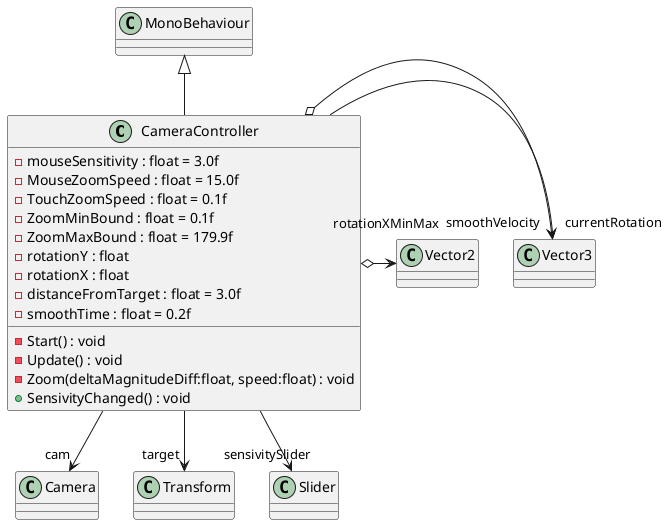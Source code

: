 @startuml
class CameraController {
    - mouseSensitivity : float = 3.0f
    - MouseZoomSpeed : float = 15.0f
    - TouchZoomSpeed : float = 0.1f
    - ZoomMinBound : float = 0.1f
    - ZoomMaxBound : float = 179.9f
    - rotationY : float
    - rotationX : float
    - distanceFromTarget : float = 3.0f
    - smoothTime : float = 0.2f
    - Start() : void
    - Update() : void
    - Zoom(deltaMagnitudeDiff:float, speed:float) : void
    + SensivityChanged() : void
}
MonoBehaviour <|-- CameraController
CameraController --> "cam" Camera
CameraController --> "target" Transform
CameraController --> "currentRotation" Vector3
CameraController o-> "smoothVelocity" Vector3
CameraController o-> "rotationXMinMax" Vector2
CameraController --> "sensivitySlider" Slider
@enduml
